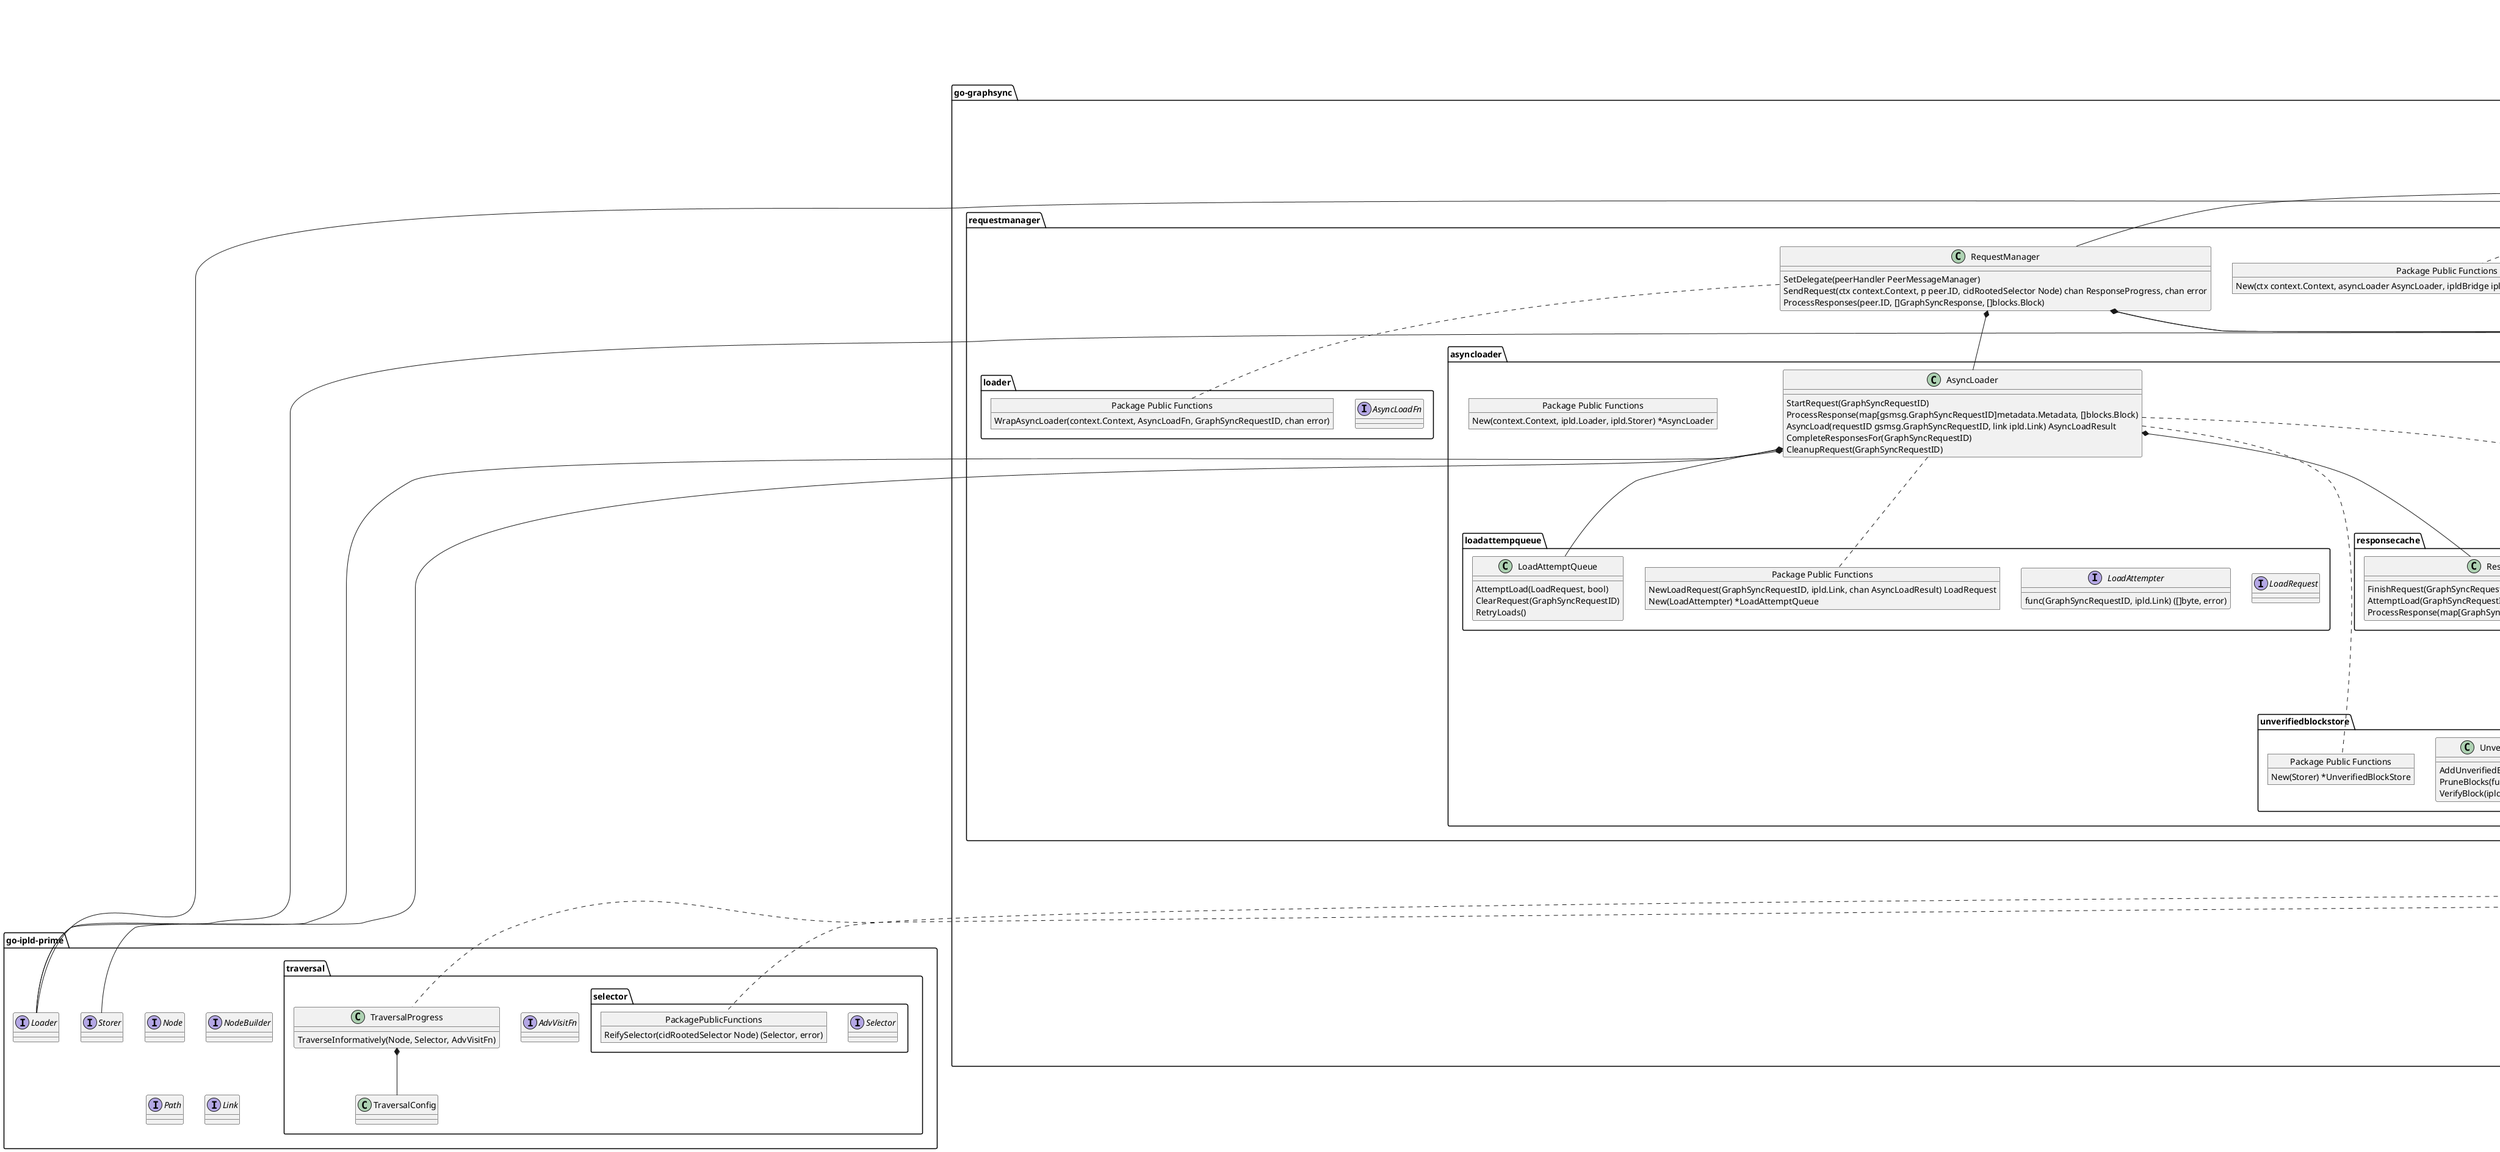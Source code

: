 @startuml "GraphSync"



package "go-ipld-prime" {
  interface Node {
  }
  interface NodeBuilder {
  }
  interface Path {
  }
  interface Link
  package traversal {
    package selector {
      interface Selector {
      }
      object "PackagePublicFunctions" as goSelectorPF {
        ReifySelector(cidRootedSelector Node) (Selector, error)
      }
    }
    interface AdvVisitFn {
    }
    class TraversalConfig {
    }
    class TraversalProgress {
      TraverseInformatively(Node, Selector, AdvVisitFn)
    }

    TraversalProgress *-- TraversalConfig
  }

  interface Storer {

  }
  interface Loader {

  }
}

package "go-graphsync" {
    
    interface Cid2BlockFn {

    }
    class GraphSync {
      Request(ctx context.Context, p peer.ID, rootedSelector Node) (chan ResponseProgress, chan error)
      GetBlocks(ctx context.Context, p peer.ID, rootedSelector Node) (chan blocks.Block, chan error)
      ReceiveMessage(ctx context.Context, sender peer.ID, incoming GraphSyncMessage)     
      ReceiveError(error)
    }

    GraphSync *-- Loader


  package network {
    
    interface Receiver {
      ReceiveMessage(ctx context.Context, sender peer.ID, incoming GraphSyncMessage)
      ReceiveError(error)
    }

    interface GraphSyncNetwork {
      SendMessage(ctx context.Context, receiver peer.Id, m GraphSyncMessage)
      SetDelegate(receiver Receiver)
      ConnectTo(ctx context.Context, peer.ID) error
      NewMessageSender(context.Context, peer.ID) (MessageSender, error)
    }
    
    interface MessageSender {
	    SendMsg(context.Context, GraphSyncMessage) error
	    Close() error
	    Reset() error
    }

    Receiver <|-- GraphSync : receiver for

    class libP2PGraphSyncNetwork {
    }

    GraphSyncNetwork <|-- libP2PGraphSyncNetwork
    
    object "Package Public Functions" as goGraphSyncNetworkPF {
      NewLibP2PNetwork(host libp2pHost.Host) GraphSyncNetwork
    }
    goGraphSyncNetworkPF .. libP2PGraphSyncNetwork 
  }

  package messagequeue {
    class MessageQueue {
      AddRequest(GraphSyncRequest)
      AddResponses([]GraphSyncResponse, []Block) <-chan struct{}
      Startup()
      Shutdown()
    }

    object "PackagePublicFunctions" as goMessageQueuePF {
      New(context.Context, peer.ID, GraphSyncNetwork) *MessageQueue
    }
    GraphSync .. goMessageQueuePF
    MessageQueue *-- GraphSyncNetwork
  }

  package peermanager {
    class PeerManager {
      Connected(p peer.ID)
      Disconnected(p peer.ID)
      ConnectedPeers() []peer.ID
      GetProcess(peer.ID) PeerProcess
    }

    class PeerMessageManager {
      SendRequest(peer.ID, GraphSyncRequest)
      SendResponses(peer.ID, []GraphSyncResponse, []Block)
    }

    object "Package Public Functions" as goPeerManagerPF {
      New(ctx context.Context, createPeerProcess func(context, peer.ID) PeerProcess)
      NewMessageManager(ctx context.Context, createPeerQueue func(context, peer.ID) MessageQueue)
    }
    GraphSync .. goPeerManagerPF
    PeerManager <|-- PeerMessageManager
    PeerMessageManager *-- MessageQueue
  }

    package linktracker {
      class LinkTracker {
        ShouldSendBlockFor(Link) bool
        RecordLinkTraversal(GraphSyncRequestID, Link, bool)
        FinishRequest(GraphSyncRequestID) bool
      }
      object "Package Public Functions" as goLinkTrackerPF {
        New() *LinkTracker
      }
    }

  package requestmanager {
    package types {
      interface ResponseProgress {
      }
      interface AsyncLoadResult {
      }
    }

    package "loader" as reqLoader {
      interface AsyncLoadFn {
      }
      object "Package Public Functions" as goRequestLoaderPF {
        WrapAsyncLoader(context.Context, AsyncLoadFn, GraphSyncRequestID, chan error)
      }
    }

    package asyncloader {
      package loadattempqueue {
        interface LoadRequest {

        }
        interface LoadAttempter {
          func(GraphSyncRequestID, ipld.Link) ([]byte, error)
        }

        class LoadAttemptQueue {
          AttemptLoad(LoadRequest, bool)
          ClearRequest(GraphSyncRequestID)
          RetryLoads()
        }
        object "Package Public Functions" as goLoadAttemptQueuePF {
          NewLoadRequest(GraphSyncRequestID, ipld.Link, chan AsyncLoadResult) LoadRequest
          New(LoadAttempter) *LoadAttemptQueue
        }
      }
      package unverifiedblockstore {
        class UnverifiedBlockStore {
          AddUnverifiedBlock(ipld.Link, []byte)
          PruneBlocks(func(ipld.Link) bool)
          VerifyBlock(ipld.Link) ([]byte, error)
        }
        object "Package Public Functions" as goUnverifiedBlockStore {
          New(Storer) *UnverifiedBlockStore
        }
      }
      package responsecache {
        class ResponseCache {
          FinishRequest(GraphSyncRequestID)
          AttemptLoad(GraphSyncRequestID, ipld.Link) ([]byte, error)
          ProcessResponse(map[GraphSyncRequestID]Metadata, []blocks.Block)       
        }
        object "Package Public Functions" as goResponseCachePF {
          New(UnverifiedBlockStore) *ResponseCache
        }
        ResponseCache *-- LinkTracker
        ResponseCache *-- UnverifiedBlockStore
        ResponseCache .. goLinkTrackerPF
      }

      class AsyncLoader {
        StartRequest(GraphSyncRequestID)
        ProcessResponse(map[gsmsg.GraphSyncRequestID]metadata.Metadata, []blocks.Block)
        AsyncLoad(requestID gsmsg.GraphSyncRequestID, link ipld.Link) AsyncLoadResult
        CompleteResponsesFor(GraphSyncRequestID)
        CleanupRequest(GraphSyncRequestID)
      }
      
      object "Package Public Functions" as goAsyncLoaderPF {
        New(context.Context, ipld.Loader, ipld.Storer) *AsyncLoader
      }
      AsyncLoader *-- LoadAttemptQueue
      AsyncLoader *-- ResponseCache
      AsyncLoader *-- Loader
      AsyncLoader *-- Storer
      AsyncLoader .. goUnverifiedBlockStore
      AsyncLoader .. goResponseCachePF
      AsyncLoader .. goLoadAttemptQueuePF
    }

    
    class RequestManager {
      SetDelegate(peerHandler PeerMessageManager)
      SendRequest(ctx context.Context, p peer.ID, cidRootedSelector Node) chan ResponseProgress, chan error
      ProcessResponses(peer.ID, []GraphSyncResponse, []blocks.Block)
    }
    object "Package Public Functions" as goRequestManagerPF {
      New(ctx context.Context, asyncLoader AsyncLoader, ipldBridge ipldbridge.IPLDBridge) *RequestManager
    }
    RequestManager *-- AsyncLoader
    RequestManager *-- PeerManager
    RequestManager .. goRequestLoaderPF
    GraphSync *-- RequestManager
    GraphSync .. goRequestManagerPF
  }

  
  package responsemanager {
    package peertaskqueue {
      package peertask {
        class Task {
        }
        class TaskBlock {
          MarkPrunable(Identifier)
          PruneTasks()
          Index()
          SetIndex(int)
        }

        interface Identifier {
        }
        object "Package Public Functions" as goPeerTaskPF {
          FIFOCompare(a, b *TaskBlock) bool
          PriorityCompare(a, b *TaskBlock) bool
          WrapCompare(func(a, b *TaskBlock) bool) func(a, b pq.Elem) bool
          NewTaskBlock([]Task, int, peer.ID, func([]Task)) *TaskBlock
        }
      }

      package peertracker {
        class PeerTracker {
          StartTask(Identifier)
          TaskDone(Identifier)
          Index()
          SetIndex(int)
          PushBlock(peer.ID, []Task, func([]Task))
          PopBlock() *TaskBlock
          Remove(Identifier)
          Freeze()
          Thaw() bool
          FullThaw()
          IsFrozen() bool
        }
        object "Package Public Functions" as goPeerTrackerPF {
          New() *PeerTracker
          PeerCompare(a, b pq.Elem) bool
        }
        PeerTracker *-- TaskBlock
        PeerTracker .. goPeerTaskPF
      }

      class PeerTaskQueue {
        PushBlock(to peer.ID, tasks ...Task)
	      PopBlock() *TaskBlock
	      Remove(identifier Identifier, p peer.ID)
	      ThawRound()
        FullThaw()
      }
      PeerTaskQueue *-- PeerTracker
      PeerTaskQueue .. goPeerTrackerPF

      object "Package Public Functions" as goPeerTaskQueuePF {
        New() *PeerTaskQueue
      }
      GraphSync .. goPeerTaskQueuePF     
    }

    package "loader" as resLoader {
      object "Package Public Functions" as goResponseLoaderPF {
        WrapLoader(Loader,GraphSyncRequestID, PeerResponseSender) Loader
      }
    }

    package responsebuilder {
      class ResponseBuilder {
        AddBlock(Block)
        AddLink(GraphSyncRequestID, Link, bool)
        AddCompletedRequest(GraphSyncRequestID, GraphSyncResponseStatusCode)
        Empty() bool
        Build(IPLDBridge) ([]GraphSyncResponse, []Block, error)    
      }
      object "Package Public Functions" as goResponseBuilderPF {
        New() *ResponseBuilder
      }
    }
    
    package peerresponsemanager {
      class PeerResponseManager {
        SenderForPeer(p peer.ID) PeerResponseSender
      }
      class PeerResponseSender {
        Startup()
        Shutdown()
        SendResponse(GraphSyncRequestID,Link,[]byte)
	      FinishRequest(GraphSyncRequestID)
	      FinishWithError(GraphSyncRequestID, GraphSyncResponseStatusCode)
      }

      object "Package Public Functions" as goPeerResponseManagerPF {
        New(Context, func(Context, peer.ID) PeerResponseSender) *PeerResponseManager
        NewResponseSender(Context, peer.ID, PeerMessageManager, IPLDBridge) PeerResponseSender  
      }

      PeerResponseManager *-- PeerResponseSender
      PeerResponseSender *-- LinkTracker
      PeerResponseSender *-- ResponseBuilder
      PeerResponseSender *-- PeerMessageManager
      PeerResponseSender .. goLinkTrackerPF
      PeerResponseSender .. goResponseBuilderPF
      GraphSync .. goPeerResponseManagerPF     
    }

    class ResponseManager {
      ProcessRequests(context, peer.ID, []GraphSyncRequests)
    }

    object "Package Public Functions" as goResponseManagerPF {
      New(Context, Loader, IPLDBridge, PeerResponseManager, PeerTaskQueue) *ResponseManager
    }
    GraphSync *-- ResponseManager
    ResponseManager *-- Loader
    ResponseManager *-- PeerResponseManager
    ResponseManager *-- PeerTaskQueue
    ResponseManager .. goResponseLoaderPF
    GraphSync .. goResponseManagerPF
  }

  package message {
    object "Package Public Functions" as goGraphSyncMessagePF {
      func FromPBReader(pbr ggio.Reader) (GraphSyncMessage, error)
      func FromNet(r io.Reader) (GraphSyncMessage, error)
      func New() GraphSyncMessage
      func NewRequest(GraphSyncRequestID, []byte, GraphSyncPriority) GraphSyncRequest
      func CancelRequest(GraphSyncRequestID) GraphSyncRequest
      func NewResponse(GraphSyncRequestID, GraphSyncResponseStatusCode, []byte) GraphSyncResponse
    }
    goGraphSyncMessagePF .. libP2PGraphSyncNetwork

    class GraphSyncRequest {
      Selector() []bytes
      Priority() Priority
      ID()       int
      IsCancel() bool
    }

    class GraphSyncResponse {
      RequestID() int
      Status() GraphSyncStatus
      Extra() []bytes
    }

    interface GraphSyncMessage {
      Requests() : []GraphSyncRequest
      Responses() : []GraphSyncResponse
      Blocks() : []Blocks
      AddRequest(GraphSyncRequest)
      AddResponse(GraphSyncResponse)
      AddBlock(Block)
    }

    interface Exportable {
      ToProto()
      ToNet(w io.Writer) error
	  }

    Exportable --|> GraphSyncMessage
    GraphSyncRequest --* GraphSyncMessage
    GraphSyncResponse --* GraphSyncMessage
    
  }

  package ipldbridge {
    interface IPLDBridge {
      BuildNode(func(NodeBuilder) ipld.Node) (ipld.Node, error)
	    ValidateSelectorSpec(rootedSelector ipld.Node) []error
	    EncodeNode(ipld.Node) ([]byte, error)
	    DecodeNode([]byte) (ipld.Node, error)
	    DecodeSelectorSpec(cidRootedSelector ipld.Node) (ipld.Node, Selector, error)
	    Traverse(ctx context.Context, loader Loader, root ipld.Node, s Selector, fn AdvVisitFn) error
    }

    GraphSync *-- IPLDBridge
    RequestManager *-- IPLDBridge
    ResponseManager *-- IPLDBridge
    PeerResponseSender *-- IPLDBridge

    class ipldBridge {
    }

    object "PackagePublicFunctions" as goIPLDBridge {
      NewIPLDBridge() IPLDBridge
    }

    IPLDBridge <|-- ipldBridge
    goIPLDBridge .. ipldBridge 
    ipldBridge *-- MulticodecDecodeTable
    ipldBridge *-- NodeBuilderChooser
    ipldBridge .. TraversalProgress
    ipldBridge .. goSelectorPF
    ipldBridge .. goIPLDReposePf
  }
  object "PackagePublicFunctions" as goGraphsyncPf {
    New(ctx context.Context, network GraphSyncNetwork, ipldBridge IPLDBridge, loader Loader) GraphSync
    LoaderFromCid2BlockFn(cid2BlockFn Cid2BlockFn) Loader
    SelectorSpecFromCidAndPath(lnk cid.Cid, pathSegments []string) (ipld.Node, error) 
  }
}

package "go-filecoin" {
  class "go-filecoin" {
  }

  "go-filecoin" *-- GraphSync
  "go-filecoin" .. goGraphsyncPf
  "go-filecoin" .. goGraphSyncNetworkPF
  "go-filecoin" .. goIPLDBridge
  "go-filecoin" *-- RawLoader
  "go-filecoin" *-- MulticodecDecodeTable
  "go-filecoin" *-- NodeBuilderChooser

}

@enduml
